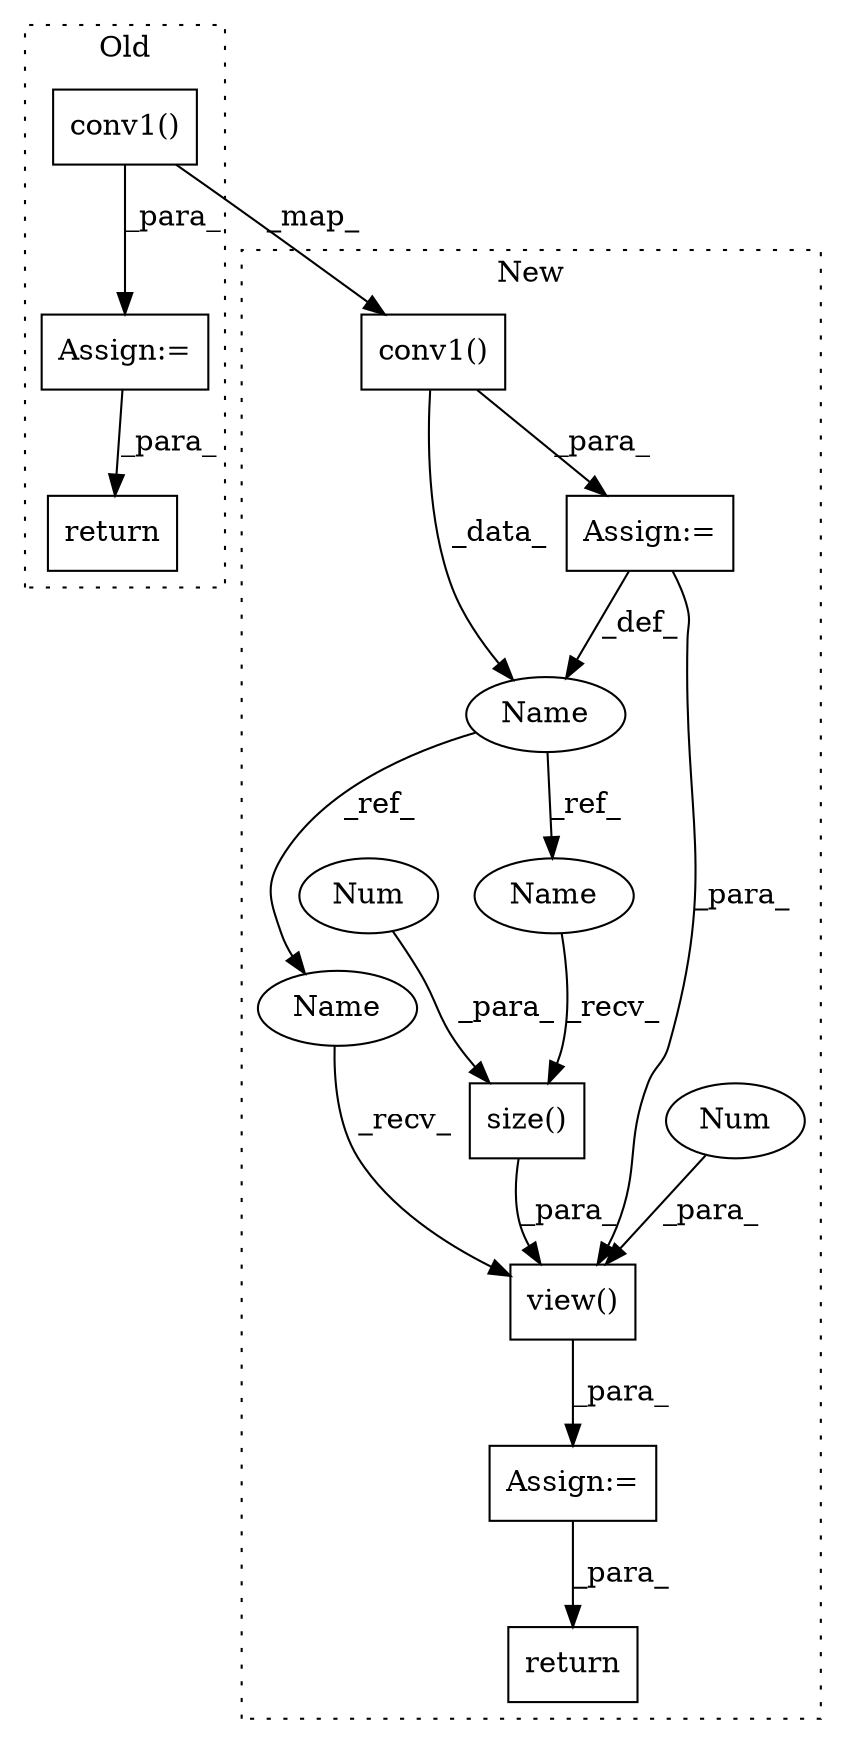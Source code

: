 digraph G {
subgraph cluster0 {
1 [label="return" a="93" s="652" l="7" shape="box"];
10 [label="conv1()" a="75" s="464,476" l="11,1" shape="box"];
12 [label="Assign:=" a="68" s="534" l="3" shape="box"];
label = "Old";
style="dotted";
}
subgraph cluster1 {
2 [label="size()" a="75" s="563,573" l="9,1" shape="box"];
3 [label="Num" a="76" s="572" l="1" shape="ellipse"];
4 [label="return" a="93" s="688" l="7" shape="box"];
5 [label="Assign:=" a="68" s="551" l="3" shape="box"];
6 [label="view()" a="75" s="554,578" l="9,1" shape="box"];
7 [label="Num" a="76" s="576" l="2" shape="ellipse"];
8 [label="Name" a="87" s="513" l="3" shape="ellipse"];
9 [label="Assign:=" a="68" s="516" l="3" shape="box"];
11 [label="conv1()" a="75" s="417,429" l="11,1" shape="box"];
13 [label="Name" a="87" s="554" l="3" shape="ellipse"];
14 [label="Name" a="87" s="563" l="3" shape="ellipse"];
label = "New";
style="dotted";
}
2 -> 6 [label="_para_"];
3 -> 2 [label="_para_"];
5 -> 4 [label="_para_"];
6 -> 5 [label="_para_"];
7 -> 6 [label="_para_"];
8 -> 13 [label="_ref_"];
8 -> 14 [label="_ref_"];
9 -> 8 [label="_def_"];
9 -> 6 [label="_para_"];
10 -> 11 [label="_map_"];
10 -> 12 [label="_para_"];
11 -> 8 [label="_data_"];
11 -> 9 [label="_para_"];
12 -> 1 [label="_para_"];
13 -> 6 [label="_recv_"];
14 -> 2 [label="_recv_"];
}